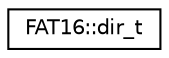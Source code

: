 digraph "Graphical Class Hierarchy"
{
  edge [fontname="Helvetica",fontsize="10",labelfontname="Helvetica",labelfontsize="10"];
  node [fontname="Helvetica",fontsize="10",shape=record];
  rankdir="LR";
  Node1 [label="FAT16::dir_t",height=0.2,width=0.4,color="black", fillcolor="white", style="filled",URL="$d8/d49/structFAT16_1_1dir__t.html"];
}
